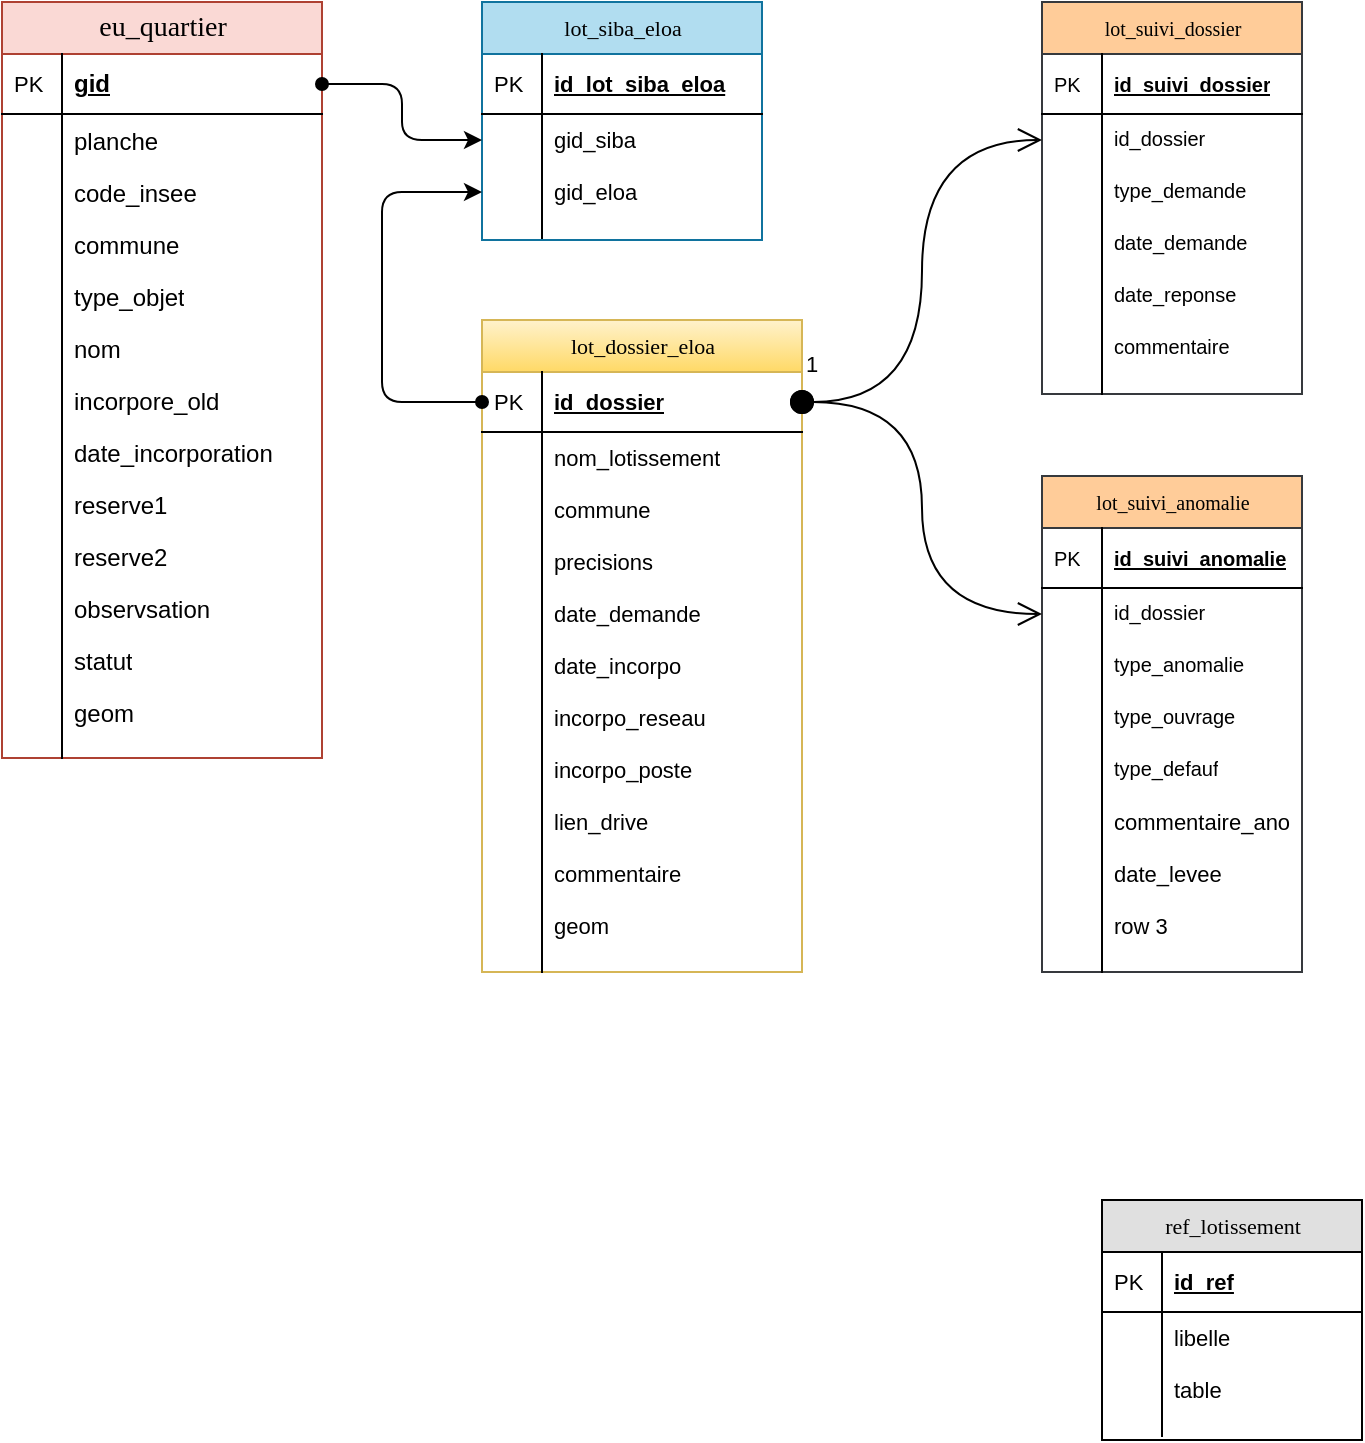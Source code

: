 <mxfile version="21.2.7" type="github">
  <diagram name="Page-1" id="td3aLECgbXljrm29gg1P">
    <mxGraphModel dx="1509" dy="804" grid="1" gridSize="10" guides="1" tooltips="1" connect="1" arrows="1" fold="1" page="1" pageScale="1" pageWidth="827" pageHeight="1169" math="0" shadow="0">
      <root>
        <mxCell id="0" />
        <mxCell id="1" parent="0" />
        <mxCell id="Lg_2VnEJvZDRzH9SZ8TW-8" value="lot_siba_eloa" style="swimlane;html=1;fontStyle=0;childLayout=stackLayout;horizontal=1;startSize=26;fillColor=#b1ddf0;horizontalStack=0;resizeParent=1;resizeLast=0;collapsible=1;marginBottom=0;swimlaneFillColor=#ffffff;align=center;rounded=0;shadow=0;comic=0;labelBackgroundColor=none;strokeWidth=1;fontFamily=Verdana;fontSize=11;swimlaneLine=1;strokeColor=#10739e;" parent="1" vertex="1">
          <mxGeometry x="280" y="41" width="140" height="119" as="geometry" />
        </mxCell>
        <mxCell id="Lg_2VnEJvZDRzH9SZ8TW-9" value="id_lot_siba_eloa" style="shape=partialRectangle;top=0;left=0;right=0;bottom=1;html=1;align=left;verticalAlign=middle;fillColor=none;spacingLeft=34;spacingRight=4;whiteSpace=wrap;overflow=hidden;rotatable=0;points=[[0,0.5],[1,0.5]];portConstraint=eastwest;dropTarget=0;fontStyle=5;fontSize=11;" parent="Lg_2VnEJvZDRzH9SZ8TW-8" vertex="1">
          <mxGeometry y="26" width="140" height="30" as="geometry" />
        </mxCell>
        <mxCell id="Lg_2VnEJvZDRzH9SZ8TW-10" value="PK" style="shape=partialRectangle;top=0;left=0;bottom=0;html=1;fillColor=none;align=left;verticalAlign=middle;spacingLeft=4;spacingRight=4;whiteSpace=wrap;overflow=hidden;rotatable=0;points=[];portConstraint=eastwest;part=1;fontSize=11;" parent="Lg_2VnEJvZDRzH9SZ8TW-9" vertex="1" connectable="0">
          <mxGeometry width="30" height="30" as="geometry" />
        </mxCell>
        <mxCell id="Lg_2VnEJvZDRzH9SZ8TW-11" value="gid_siba" style="shape=partialRectangle;top=0;left=0;right=0;bottom=0;html=1;align=left;verticalAlign=top;fillColor=none;spacingLeft=34;spacingRight=4;whiteSpace=wrap;overflow=hidden;rotatable=0;points=[[0,0.5],[1,0.5]];portConstraint=eastwest;dropTarget=0;fontSize=11;" parent="Lg_2VnEJvZDRzH9SZ8TW-8" vertex="1">
          <mxGeometry y="56" width="140" height="26" as="geometry" />
        </mxCell>
        <mxCell id="Lg_2VnEJvZDRzH9SZ8TW-12" value="" style="shape=partialRectangle;top=0;left=0;bottom=0;html=1;fillColor=none;align=left;verticalAlign=top;spacingLeft=4;spacingRight=4;whiteSpace=wrap;overflow=hidden;rotatable=0;points=[];portConstraint=eastwest;part=1;fontSize=11;" parent="Lg_2VnEJvZDRzH9SZ8TW-11" vertex="1" connectable="0">
          <mxGeometry width="30" height="26" as="geometry" />
        </mxCell>
        <mxCell id="Lg_2VnEJvZDRzH9SZ8TW-13" value="gid_eloa" style="shape=partialRectangle;top=0;left=0;right=0;bottom=0;html=1;align=left;verticalAlign=top;fillColor=none;spacingLeft=34;spacingRight=4;whiteSpace=wrap;overflow=hidden;rotatable=0;points=[[0,0.5],[1,0.5]];portConstraint=eastwest;dropTarget=0;fontSize=11;" parent="Lg_2VnEJvZDRzH9SZ8TW-8" vertex="1">
          <mxGeometry y="82" width="140" height="26" as="geometry" />
        </mxCell>
        <mxCell id="Lg_2VnEJvZDRzH9SZ8TW-14" value="" style="shape=partialRectangle;top=0;left=0;bottom=0;html=1;fillColor=none;align=left;verticalAlign=top;spacingLeft=4;spacingRight=4;whiteSpace=wrap;overflow=hidden;rotatable=0;points=[];portConstraint=eastwest;part=1;fontSize=11;" parent="Lg_2VnEJvZDRzH9SZ8TW-13" vertex="1" connectable="0">
          <mxGeometry width="30" height="26" as="geometry" />
        </mxCell>
        <mxCell id="Lg_2VnEJvZDRzH9SZ8TW-17" value="" style="shape=partialRectangle;top=0;left=0;right=0;bottom=0;html=1;align=left;verticalAlign=top;fillColor=none;spacingLeft=34;spacingRight=4;whiteSpace=wrap;overflow=hidden;rotatable=0;points=[[0,0.5],[1,0.5]];portConstraint=eastwest;dropTarget=0;fontSize=11;" parent="Lg_2VnEJvZDRzH9SZ8TW-8" vertex="1">
          <mxGeometry y="108" width="140" height="10" as="geometry" />
        </mxCell>
        <mxCell id="Lg_2VnEJvZDRzH9SZ8TW-18" value="" style="shape=partialRectangle;top=0;left=0;bottom=0;html=1;fillColor=none;align=left;verticalAlign=top;spacingLeft=4;spacingRight=4;whiteSpace=wrap;overflow=hidden;rotatable=0;points=[];portConstraint=eastwest;part=1;fontSize=11;" parent="Lg_2VnEJvZDRzH9SZ8TW-17" vertex="1" connectable="0">
          <mxGeometry width="30" height="10" as="geometry" />
        </mxCell>
        <mxCell id="Lg_2VnEJvZDRzH9SZ8TW-19" value="lot_dossier_eloa" style="swimlane;html=1;fontStyle=0;childLayout=stackLayout;horizontal=1;startSize=26;fillColor=#fff2cc;horizontalStack=0;resizeParent=1;resizeLast=0;collapsible=1;marginBottom=0;swimlaneFillColor=#ffffff;align=center;rounded=0;shadow=0;comic=0;labelBackgroundColor=none;strokeWidth=1;fontFamily=Verdana;fontSize=11;strokeColor=#d6b656;gradientColor=#ffd966;" parent="1" vertex="1">
          <mxGeometry x="280" y="200" width="160" height="326" as="geometry" />
        </mxCell>
        <mxCell id="Lg_2VnEJvZDRzH9SZ8TW-20" value="id_dossier" style="shape=partialRectangle;top=0;left=0;right=0;bottom=1;html=1;align=left;verticalAlign=middle;fillColor=none;spacingLeft=34;spacingRight=4;whiteSpace=wrap;overflow=hidden;rotatable=0;points=[[0,0.5],[1,0.5]];portConstraint=eastwest;dropTarget=0;fontStyle=5;fontSize=11;" parent="Lg_2VnEJvZDRzH9SZ8TW-19" vertex="1">
          <mxGeometry y="26" width="160" height="30" as="geometry" />
        </mxCell>
        <mxCell id="Lg_2VnEJvZDRzH9SZ8TW-21" value="PK" style="shape=partialRectangle;top=0;left=0;bottom=0;html=1;fillColor=none;align=left;verticalAlign=middle;spacingLeft=4;spacingRight=4;whiteSpace=wrap;overflow=hidden;rotatable=0;points=[];portConstraint=eastwest;part=1;fontSize=11;" parent="Lg_2VnEJvZDRzH9SZ8TW-20" vertex="1" connectable="0">
          <mxGeometry width="30" height="30" as="geometry" />
        </mxCell>
        <mxCell id="Lg_2VnEJvZDRzH9SZ8TW-22" value="nom_lotissement" style="shape=partialRectangle;top=0;left=0;right=0;bottom=0;html=1;align=left;verticalAlign=top;fillColor=none;spacingLeft=34;spacingRight=4;whiteSpace=wrap;overflow=hidden;rotatable=0;points=[[0,0.5],[1,0.5]];portConstraint=eastwest;dropTarget=0;fontSize=11;" parent="Lg_2VnEJvZDRzH9SZ8TW-19" vertex="1">
          <mxGeometry y="56" width="160" height="26" as="geometry" />
        </mxCell>
        <mxCell id="Lg_2VnEJvZDRzH9SZ8TW-23" value="" style="shape=partialRectangle;top=0;left=0;bottom=0;html=1;fillColor=none;align=left;verticalAlign=top;spacingLeft=4;spacingRight=4;whiteSpace=wrap;overflow=hidden;rotatable=0;points=[];portConstraint=eastwest;part=1;fontSize=11;" parent="Lg_2VnEJvZDRzH9SZ8TW-22" vertex="1" connectable="0">
          <mxGeometry width="30" height="26" as="geometry" />
        </mxCell>
        <mxCell id="Lg_2VnEJvZDRzH9SZ8TW-24" value="commune" style="shape=partialRectangle;top=0;left=0;right=0;bottom=0;html=1;align=left;verticalAlign=top;fillColor=none;spacingLeft=34;spacingRight=4;whiteSpace=wrap;overflow=hidden;rotatable=0;points=[[0,0.5],[1,0.5]];portConstraint=eastwest;dropTarget=0;fontSize=11;" parent="Lg_2VnEJvZDRzH9SZ8TW-19" vertex="1">
          <mxGeometry y="82" width="160" height="26" as="geometry" />
        </mxCell>
        <mxCell id="Lg_2VnEJvZDRzH9SZ8TW-25" value="" style="shape=partialRectangle;top=0;left=0;bottom=0;html=1;fillColor=none;align=left;verticalAlign=top;spacingLeft=4;spacingRight=4;whiteSpace=wrap;overflow=hidden;rotatable=0;points=[];portConstraint=eastwest;part=1;fontSize=11;" parent="Lg_2VnEJvZDRzH9SZ8TW-24" vertex="1" connectable="0">
          <mxGeometry width="30" height="26" as="geometry" />
        </mxCell>
        <mxCell id="Lg_2VnEJvZDRzH9SZ8TW-26" value="precisions" style="shape=partialRectangle;top=0;left=0;right=0;bottom=0;html=1;align=left;verticalAlign=top;fillColor=none;spacingLeft=34;spacingRight=4;whiteSpace=wrap;overflow=hidden;rotatable=0;points=[[0,0.5],[1,0.5]];portConstraint=eastwest;dropTarget=0;fontSize=11;" parent="Lg_2VnEJvZDRzH9SZ8TW-19" vertex="1">
          <mxGeometry y="108" width="160" height="26" as="geometry" />
        </mxCell>
        <mxCell id="Lg_2VnEJvZDRzH9SZ8TW-27" value="" style="shape=partialRectangle;top=0;left=0;bottom=0;html=1;fillColor=none;align=left;verticalAlign=top;spacingLeft=4;spacingRight=4;whiteSpace=wrap;overflow=hidden;rotatable=0;points=[];portConstraint=eastwest;part=1;fontSize=11;" parent="Lg_2VnEJvZDRzH9SZ8TW-26" vertex="1" connectable="0">
          <mxGeometry width="30" height="26" as="geometry" />
        </mxCell>
        <mxCell id="Lg_2VnEJvZDRzH9SZ8TW-115" value="date_demande" style="shape=partialRectangle;top=0;left=0;right=0;bottom=0;html=1;align=left;verticalAlign=top;fillColor=none;spacingLeft=34;spacingRight=4;whiteSpace=wrap;overflow=hidden;rotatable=0;points=[[0,0.5],[1,0.5]];portConstraint=eastwest;dropTarget=0;fontSize=11;" parent="Lg_2VnEJvZDRzH9SZ8TW-19" vertex="1">
          <mxGeometry y="134" width="160" height="26" as="geometry" />
        </mxCell>
        <mxCell id="Lg_2VnEJvZDRzH9SZ8TW-116" value="" style="shape=partialRectangle;top=0;left=0;bottom=0;html=1;fillColor=none;align=left;verticalAlign=top;spacingLeft=4;spacingRight=4;whiteSpace=wrap;overflow=hidden;rotatable=0;points=[];portConstraint=eastwest;part=1;fontSize=11;" parent="Lg_2VnEJvZDRzH9SZ8TW-115" vertex="1" connectable="0">
          <mxGeometry width="30" height="26" as="geometry" />
        </mxCell>
        <mxCell id="Lg_2VnEJvZDRzH9SZ8TW-119" value="date_incorpo" style="shape=partialRectangle;top=0;left=0;right=0;bottom=0;html=1;align=left;verticalAlign=top;fillColor=none;spacingLeft=34;spacingRight=4;whiteSpace=wrap;overflow=hidden;rotatable=0;points=[[0,0.5],[1,0.5]];portConstraint=eastwest;dropTarget=0;fontSize=11;" parent="Lg_2VnEJvZDRzH9SZ8TW-19" vertex="1">
          <mxGeometry y="160" width="160" height="26" as="geometry" />
        </mxCell>
        <mxCell id="Lg_2VnEJvZDRzH9SZ8TW-120" value="" style="shape=partialRectangle;top=0;left=0;bottom=0;html=1;fillColor=none;align=left;verticalAlign=top;spacingLeft=4;spacingRight=4;whiteSpace=wrap;overflow=hidden;rotatable=0;points=[];portConstraint=eastwest;part=1;fontSize=11;" parent="Lg_2VnEJvZDRzH9SZ8TW-119" vertex="1" connectable="0">
          <mxGeometry width="30" height="26" as="geometry" />
        </mxCell>
        <mxCell id="Lg_2VnEJvZDRzH9SZ8TW-117" value="incorpo_reseau" style="shape=partialRectangle;top=0;left=0;right=0;bottom=0;html=1;align=left;verticalAlign=top;fillColor=none;spacingLeft=34;spacingRight=4;whiteSpace=wrap;overflow=hidden;rotatable=0;points=[[0,0.5],[1,0.5]];portConstraint=eastwest;dropTarget=0;fontSize=11;" parent="Lg_2VnEJvZDRzH9SZ8TW-19" vertex="1">
          <mxGeometry y="186" width="160" height="26" as="geometry" />
        </mxCell>
        <mxCell id="Lg_2VnEJvZDRzH9SZ8TW-118" value="" style="shape=partialRectangle;top=0;left=0;bottom=0;html=1;fillColor=none;align=left;verticalAlign=top;spacingLeft=4;spacingRight=4;whiteSpace=wrap;overflow=hidden;rotatable=0;points=[];portConstraint=eastwest;part=1;fontSize=11;" parent="Lg_2VnEJvZDRzH9SZ8TW-117" vertex="1" connectable="0">
          <mxGeometry width="30" height="26" as="geometry" />
        </mxCell>
        <mxCell id="Lg_2VnEJvZDRzH9SZ8TW-113" value="incorpo_poste" style="shape=partialRectangle;top=0;left=0;right=0;bottom=0;html=1;align=left;verticalAlign=top;fillColor=none;spacingLeft=34;spacingRight=4;whiteSpace=wrap;overflow=hidden;rotatable=0;points=[[0,0.5],[1,0.5]];portConstraint=eastwest;dropTarget=0;fontSize=11;" parent="Lg_2VnEJvZDRzH9SZ8TW-19" vertex="1">
          <mxGeometry y="212" width="160" height="26" as="geometry" />
        </mxCell>
        <mxCell id="Lg_2VnEJvZDRzH9SZ8TW-114" value="" style="shape=partialRectangle;top=0;left=0;bottom=0;html=1;fillColor=none;align=left;verticalAlign=top;spacingLeft=4;spacingRight=4;whiteSpace=wrap;overflow=hidden;rotatable=0;points=[];portConstraint=eastwest;part=1;fontSize=11;" parent="Lg_2VnEJvZDRzH9SZ8TW-113" vertex="1" connectable="0">
          <mxGeometry width="30" height="26" as="geometry" />
        </mxCell>
        <mxCell id="Lg_2VnEJvZDRzH9SZ8TW-133" value="lien_drive" style="shape=partialRectangle;top=0;left=0;right=0;bottom=0;html=1;align=left;verticalAlign=top;fillColor=none;spacingLeft=34;spacingRight=4;whiteSpace=wrap;overflow=hidden;rotatable=0;points=[[0,0.5],[1,0.5]];portConstraint=eastwest;dropTarget=0;fontSize=11;" parent="Lg_2VnEJvZDRzH9SZ8TW-19" vertex="1">
          <mxGeometry y="238" width="160" height="26" as="geometry" />
        </mxCell>
        <mxCell id="Lg_2VnEJvZDRzH9SZ8TW-134" value="" style="shape=partialRectangle;top=0;left=0;bottom=0;html=1;fillColor=none;align=left;verticalAlign=top;spacingLeft=4;spacingRight=4;whiteSpace=wrap;overflow=hidden;rotatable=0;points=[];portConstraint=eastwest;part=1;fontSize=11;" parent="Lg_2VnEJvZDRzH9SZ8TW-133" vertex="1" connectable="0">
          <mxGeometry width="30" height="26" as="geometry" />
        </mxCell>
        <mxCell id="Lg_2VnEJvZDRzH9SZ8TW-131" value="commentaire" style="shape=partialRectangle;top=0;left=0;right=0;bottom=0;html=1;align=left;verticalAlign=top;fillColor=none;spacingLeft=34;spacingRight=4;whiteSpace=wrap;overflow=hidden;rotatable=0;points=[[0,0.5],[1,0.5]];portConstraint=eastwest;dropTarget=0;fontSize=11;" parent="Lg_2VnEJvZDRzH9SZ8TW-19" vertex="1">
          <mxGeometry y="264" width="160" height="26" as="geometry" />
        </mxCell>
        <mxCell id="Lg_2VnEJvZDRzH9SZ8TW-132" value="" style="shape=partialRectangle;top=0;left=0;bottom=0;html=1;fillColor=none;align=left;verticalAlign=top;spacingLeft=4;spacingRight=4;whiteSpace=wrap;overflow=hidden;rotatable=0;points=[];portConstraint=eastwest;part=1;fontSize=11;" parent="Lg_2VnEJvZDRzH9SZ8TW-131" vertex="1" connectable="0">
          <mxGeometry width="30" height="26" as="geometry" />
        </mxCell>
        <mxCell id="Lg_2VnEJvZDRzH9SZ8TW-125" value="geom" style="shape=partialRectangle;top=0;left=0;right=0;bottom=0;html=1;align=left;verticalAlign=top;fillColor=none;spacingLeft=34;spacingRight=4;whiteSpace=wrap;overflow=hidden;rotatable=0;points=[[0,0.5],[1,0.5]];portConstraint=eastwest;dropTarget=0;fontSize=11;" parent="Lg_2VnEJvZDRzH9SZ8TW-19" vertex="1">
          <mxGeometry y="290" width="160" height="26" as="geometry" />
        </mxCell>
        <mxCell id="Lg_2VnEJvZDRzH9SZ8TW-126" value="" style="shape=partialRectangle;top=0;left=0;bottom=0;html=1;fillColor=none;align=left;verticalAlign=top;spacingLeft=4;spacingRight=4;whiteSpace=wrap;overflow=hidden;rotatable=0;points=[];portConstraint=eastwest;part=1;fontSize=11;" parent="Lg_2VnEJvZDRzH9SZ8TW-125" vertex="1" connectable="0">
          <mxGeometry width="30" height="26" as="geometry" />
        </mxCell>
        <mxCell id="Lg_2VnEJvZDRzH9SZ8TW-28" value="" style="shape=partialRectangle;top=0;left=0;right=0;bottom=0;html=1;align=left;verticalAlign=top;fillColor=none;spacingLeft=34;spacingRight=4;whiteSpace=wrap;overflow=hidden;rotatable=0;points=[[0,0.5],[1,0.5]];portConstraint=eastwest;dropTarget=0;fontSize=11;shadow=0;" parent="Lg_2VnEJvZDRzH9SZ8TW-19" vertex="1">
          <mxGeometry y="316" width="160" height="10" as="geometry" />
        </mxCell>
        <mxCell id="Lg_2VnEJvZDRzH9SZ8TW-29" value="" style="shape=partialRectangle;top=0;left=0;bottom=0;html=1;fillColor=none;align=left;verticalAlign=top;spacingLeft=4;spacingRight=4;whiteSpace=wrap;overflow=hidden;rotatable=0;points=[];portConstraint=eastwest;part=1;fontSize=11;" parent="Lg_2VnEJvZDRzH9SZ8TW-28" vertex="1" connectable="0">
          <mxGeometry width="30" height="10" as="geometry" />
        </mxCell>
        <mxCell id="Lg_2VnEJvZDRzH9SZ8TW-30" value="ref_lotissement" style="swimlane;html=1;fontStyle=0;childLayout=stackLayout;horizontal=1;startSize=26;fillColor=#e0e0e0;horizontalStack=0;resizeParent=1;resizeLast=0;collapsible=1;marginBottom=0;swimlaneFillColor=#ffffff;align=center;rounded=0;shadow=0;comic=0;labelBackgroundColor=none;strokeWidth=1;fontFamily=Verdana;fontSize=11;" parent="1" vertex="1">
          <mxGeometry x="590" y="640" width="130" height="120" as="geometry" />
        </mxCell>
        <mxCell id="Lg_2VnEJvZDRzH9SZ8TW-31" value="id_ref" style="shape=partialRectangle;top=0;left=0;right=0;bottom=1;html=1;align=left;verticalAlign=middle;fillColor=none;spacingLeft=34;spacingRight=4;whiteSpace=wrap;overflow=hidden;rotatable=0;points=[[0,0.5],[1,0.5]];portConstraint=eastwest;dropTarget=0;fontStyle=5;fontSize=11;" parent="Lg_2VnEJvZDRzH9SZ8TW-30" vertex="1">
          <mxGeometry y="26" width="130" height="30" as="geometry" />
        </mxCell>
        <mxCell id="Lg_2VnEJvZDRzH9SZ8TW-32" value="PK" style="shape=partialRectangle;top=0;left=0;bottom=0;html=1;fillColor=none;align=left;verticalAlign=middle;spacingLeft=4;spacingRight=4;whiteSpace=wrap;overflow=hidden;rotatable=0;points=[];portConstraint=eastwest;part=1;fontSize=11;" parent="Lg_2VnEJvZDRzH9SZ8TW-31" vertex="1" connectable="0">
          <mxGeometry width="30" height="30" as="geometry" />
        </mxCell>
        <mxCell id="Lg_2VnEJvZDRzH9SZ8TW-33" value="libelle" style="shape=partialRectangle;top=0;left=0;right=0;bottom=0;html=1;align=left;verticalAlign=top;fillColor=none;spacingLeft=34;spacingRight=4;whiteSpace=wrap;overflow=hidden;rotatable=0;points=[[0,0.5],[1,0.5]];portConstraint=eastwest;dropTarget=0;fontSize=11;" parent="Lg_2VnEJvZDRzH9SZ8TW-30" vertex="1">
          <mxGeometry y="56" width="130" height="26" as="geometry" />
        </mxCell>
        <mxCell id="Lg_2VnEJvZDRzH9SZ8TW-34" value="" style="shape=partialRectangle;top=0;left=0;bottom=0;html=1;fillColor=none;align=left;verticalAlign=top;spacingLeft=4;spacingRight=4;whiteSpace=wrap;overflow=hidden;rotatable=0;points=[];portConstraint=eastwest;part=1;fontSize=11;" parent="Lg_2VnEJvZDRzH9SZ8TW-33" vertex="1" connectable="0">
          <mxGeometry width="30" height="26" as="geometry" />
        </mxCell>
        <mxCell id="Lg_2VnEJvZDRzH9SZ8TW-35" value="table" style="shape=partialRectangle;top=0;left=0;right=0;bottom=0;html=1;align=left;verticalAlign=top;fillColor=none;spacingLeft=34;spacingRight=4;whiteSpace=wrap;overflow=hidden;rotatable=0;points=[[0,0.5],[1,0.5]];portConstraint=eastwest;dropTarget=0;fontSize=11;" parent="Lg_2VnEJvZDRzH9SZ8TW-30" vertex="1">
          <mxGeometry y="82" width="130" height="26" as="geometry" />
        </mxCell>
        <mxCell id="Lg_2VnEJvZDRzH9SZ8TW-36" value="" style="shape=partialRectangle;top=0;left=0;bottom=0;html=1;fillColor=none;align=left;verticalAlign=top;spacingLeft=4;spacingRight=4;whiteSpace=wrap;overflow=hidden;rotatable=0;points=[];portConstraint=eastwest;part=1;fontSize=11;" parent="Lg_2VnEJvZDRzH9SZ8TW-35" vertex="1" connectable="0">
          <mxGeometry width="30" height="26" as="geometry" />
        </mxCell>
        <mxCell id="Lg_2VnEJvZDRzH9SZ8TW-39" value="" style="shape=partialRectangle;top=0;left=0;right=0;bottom=0;html=1;align=left;verticalAlign=top;fillColor=none;spacingLeft=34;spacingRight=4;whiteSpace=wrap;overflow=hidden;rotatable=0;points=[[0,0.5],[1,0.5]];portConstraint=eastwest;dropTarget=0;fontSize=11;" parent="Lg_2VnEJvZDRzH9SZ8TW-30" vertex="1">
          <mxGeometry y="108" width="130" height="10" as="geometry" />
        </mxCell>
        <mxCell id="Lg_2VnEJvZDRzH9SZ8TW-40" value="" style="shape=partialRectangle;top=0;left=0;bottom=0;html=1;fillColor=none;align=left;verticalAlign=top;spacingLeft=4;spacingRight=4;whiteSpace=wrap;overflow=hidden;rotatable=0;points=[];portConstraint=eastwest;part=1;fontSize=11;" parent="Lg_2VnEJvZDRzH9SZ8TW-39" vertex="1" connectable="0">
          <mxGeometry width="30" height="10" as="geometry" />
        </mxCell>
        <mxCell id="Lg_2VnEJvZDRzH9SZ8TW-77" value="eu_quartier" style="swimlane;html=1;fontStyle=0;childLayout=stackLayout;horizontal=1;startSize=26;horizontalStack=0;resizeParent=1;resizeLast=0;collapsible=1;marginBottom=0;swimlaneFillColor=#ffffff;align=center;rounded=0;shadow=0;comic=0;labelBackgroundColor=none;strokeWidth=1;fontFamily=Verdana;fontSize=14;fillColor=#fad9d5;strokeColor=#ae4132;" parent="1" vertex="1">
          <mxGeometry x="40" y="41" width="160" height="378" as="geometry" />
        </mxCell>
        <mxCell id="Lg_2VnEJvZDRzH9SZ8TW-78" value="gid" style="shape=partialRectangle;top=0;left=0;right=0;bottom=1;html=1;align=left;verticalAlign=middle;fillColor=none;spacingLeft=34;spacingRight=4;whiteSpace=wrap;overflow=hidden;rotatable=0;points=[[0,0.5],[1,0.5]];portConstraint=eastwest;dropTarget=0;fontStyle=5;" parent="Lg_2VnEJvZDRzH9SZ8TW-77" vertex="1">
          <mxGeometry y="26" width="160" height="30" as="geometry" />
        </mxCell>
        <mxCell id="Lg_2VnEJvZDRzH9SZ8TW-79" value="PK" style="shape=partialRectangle;top=0;left=0;bottom=0;html=1;fillColor=none;align=left;verticalAlign=middle;spacingLeft=4;spacingRight=4;whiteSpace=wrap;overflow=hidden;rotatable=0;points=[];portConstraint=eastwest;part=1;fontSize=11;" parent="Lg_2VnEJvZDRzH9SZ8TW-78" vertex="1" connectable="0">
          <mxGeometry width="30" height="30" as="geometry" />
        </mxCell>
        <mxCell id="Lg_2VnEJvZDRzH9SZ8TW-80" value="planche" style="shape=partialRectangle;top=0;left=0;right=0;bottom=0;html=1;align=left;verticalAlign=top;fillColor=none;spacingLeft=34;spacingRight=4;whiteSpace=wrap;overflow=hidden;rotatable=0;points=[[0,0.5],[1,0.5]];portConstraint=eastwest;dropTarget=0;" parent="Lg_2VnEJvZDRzH9SZ8TW-77" vertex="1">
          <mxGeometry y="56" width="160" height="26" as="geometry" />
        </mxCell>
        <mxCell id="Lg_2VnEJvZDRzH9SZ8TW-81" value="" style="shape=partialRectangle;top=0;left=0;bottom=0;html=1;fillColor=none;align=left;verticalAlign=top;spacingLeft=4;spacingRight=4;whiteSpace=wrap;overflow=hidden;rotatable=0;points=[];portConstraint=eastwest;part=1;fontSize=11;" parent="Lg_2VnEJvZDRzH9SZ8TW-80" vertex="1" connectable="0">
          <mxGeometry width="30" height="26" as="geometry" />
        </mxCell>
        <mxCell id="Lg_2VnEJvZDRzH9SZ8TW-82" value="code_insee" style="shape=partialRectangle;top=0;left=0;right=0;bottom=0;html=1;align=left;verticalAlign=top;fillColor=none;spacingLeft=34;spacingRight=4;whiteSpace=wrap;overflow=hidden;rotatable=0;points=[[0,0.5],[1,0.5]];portConstraint=eastwest;dropTarget=0;" parent="Lg_2VnEJvZDRzH9SZ8TW-77" vertex="1">
          <mxGeometry y="82" width="160" height="26" as="geometry" />
        </mxCell>
        <mxCell id="Lg_2VnEJvZDRzH9SZ8TW-83" value="" style="shape=partialRectangle;top=0;left=0;bottom=0;html=1;fillColor=none;align=left;verticalAlign=top;spacingLeft=4;spacingRight=4;whiteSpace=wrap;overflow=hidden;rotatable=0;points=[];portConstraint=eastwest;part=1;fontSize=11;" parent="Lg_2VnEJvZDRzH9SZ8TW-82" vertex="1" connectable="0">
          <mxGeometry width="30" height="26" as="geometry" />
        </mxCell>
        <mxCell id="Lg_2VnEJvZDRzH9SZ8TW-92" value="commune" style="shape=partialRectangle;top=0;left=0;right=0;bottom=0;html=1;align=left;verticalAlign=top;fillColor=none;spacingLeft=34;spacingRight=4;whiteSpace=wrap;overflow=hidden;rotatable=0;points=[[0,0.5],[1,0.5]];portConstraint=eastwest;dropTarget=0;" parent="Lg_2VnEJvZDRzH9SZ8TW-77" vertex="1">
          <mxGeometry y="108" width="160" height="26" as="geometry" />
        </mxCell>
        <mxCell id="Lg_2VnEJvZDRzH9SZ8TW-93" value="" style="shape=partialRectangle;top=0;left=0;bottom=0;html=1;fillColor=none;align=left;verticalAlign=top;spacingLeft=4;spacingRight=4;whiteSpace=wrap;overflow=hidden;rotatable=0;points=[];portConstraint=eastwest;part=1;fontSize=11;" parent="Lg_2VnEJvZDRzH9SZ8TW-92" vertex="1" connectable="0">
          <mxGeometry width="30" height="26" as="geometry" />
        </mxCell>
        <mxCell id="Lg_2VnEJvZDRzH9SZ8TW-94" value="type_objet" style="shape=partialRectangle;top=0;left=0;right=0;bottom=0;html=1;align=left;verticalAlign=top;fillColor=none;spacingLeft=34;spacingRight=4;whiteSpace=wrap;overflow=hidden;rotatable=0;points=[[0,0.5],[1,0.5]];portConstraint=eastwest;dropTarget=0;" parent="Lg_2VnEJvZDRzH9SZ8TW-77" vertex="1">
          <mxGeometry y="134" width="160" height="26" as="geometry" />
        </mxCell>
        <mxCell id="Lg_2VnEJvZDRzH9SZ8TW-95" value="" style="shape=partialRectangle;top=0;left=0;bottom=0;html=1;fillColor=none;align=left;verticalAlign=top;spacingLeft=4;spacingRight=4;whiteSpace=wrap;overflow=hidden;rotatable=0;points=[];portConstraint=eastwest;part=1;fontSize=11;" parent="Lg_2VnEJvZDRzH9SZ8TW-94" vertex="1" connectable="0">
          <mxGeometry width="30" height="26" as="geometry" />
        </mxCell>
        <mxCell id="Lg_2VnEJvZDRzH9SZ8TW-96" value="nom" style="shape=partialRectangle;top=0;left=0;right=0;bottom=0;html=1;align=left;verticalAlign=top;fillColor=none;spacingLeft=34;spacingRight=4;whiteSpace=wrap;overflow=hidden;rotatable=0;points=[[0,0.5],[1,0.5]];portConstraint=eastwest;dropTarget=0;" parent="Lg_2VnEJvZDRzH9SZ8TW-77" vertex="1">
          <mxGeometry y="160" width="160" height="26" as="geometry" />
        </mxCell>
        <mxCell id="Lg_2VnEJvZDRzH9SZ8TW-97" value="" style="shape=partialRectangle;top=0;left=0;bottom=0;html=1;fillColor=none;align=left;verticalAlign=top;spacingLeft=4;spacingRight=4;whiteSpace=wrap;overflow=hidden;rotatable=0;points=[];portConstraint=eastwest;part=1;fontSize=11;" parent="Lg_2VnEJvZDRzH9SZ8TW-96" vertex="1" connectable="0">
          <mxGeometry width="30" height="26" as="geometry" />
        </mxCell>
        <mxCell id="Lg_2VnEJvZDRzH9SZ8TW-100" value="incorpore_old" style="shape=partialRectangle;top=0;left=0;right=0;bottom=0;html=1;align=left;verticalAlign=top;fillColor=none;spacingLeft=34;spacingRight=4;whiteSpace=wrap;overflow=hidden;rotatable=0;points=[[0,0.5],[1,0.5]];portConstraint=eastwest;dropTarget=0;" parent="Lg_2VnEJvZDRzH9SZ8TW-77" vertex="1">
          <mxGeometry y="186" width="160" height="26" as="geometry" />
        </mxCell>
        <mxCell id="Lg_2VnEJvZDRzH9SZ8TW-101" value="" style="shape=partialRectangle;top=0;left=0;bottom=0;html=1;fillColor=none;align=left;verticalAlign=top;spacingLeft=4;spacingRight=4;whiteSpace=wrap;overflow=hidden;rotatable=0;points=[];portConstraint=eastwest;part=1;fontSize=11;" parent="Lg_2VnEJvZDRzH9SZ8TW-100" vertex="1" connectable="0">
          <mxGeometry width="30" height="26" as="geometry" />
        </mxCell>
        <mxCell id="Lg_2VnEJvZDRzH9SZ8TW-90" value="date_incorporation" style="shape=partialRectangle;top=0;left=0;right=0;bottom=0;html=1;align=left;verticalAlign=top;fillColor=none;spacingLeft=34;spacingRight=4;whiteSpace=wrap;overflow=hidden;rotatable=0;points=[[0,0.5],[1,0.5]];portConstraint=eastwest;dropTarget=0;" parent="Lg_2VnEJvZDRzH9SZ8TW-77" vertex="1">
          <mxGeometry y="212" width="160" height="26" as="geometry" />
        </mxCell>
        <mxCell id="Lg_2VnEJvZDRzH9SZ8TW-91" value="" style="shape=partialRectangle;top=0;left=0;bottom=0;html=1;fillColor=none;align=left;verticalAlign=top;spacingLeft=4;spacingRight=4;whiteSpace=wrap;overflow=hidden;rotatable=0;points=[];portConstraint=eastwest;part=1;fontSize=11;" parent="Lg_2VnEJvZDRzH9SZ8TW-90" vertex="1" connectable="0">
          <mxGeometry width="30" height="26" as="geometry" />
        </mxCell>
        <mxCell id="Lg_2VnEJvZDRzH9SZ8TW-102" value="reserve1" style="shape=partialRectangle;top=0;left=0;right=0;bottom=0;html=1;align=left;verticalAlign=top;fillColor=none;spacingLeft=34;spacingRight=4;whiteSpace=wrap;overflow=hidden;rotatable=0;points=[[0,0.5],[1,0.5]];portConstraint=eastwest;dropTarget=0;" parent="Lg_2VnEJvZDRzH9SZ8TW-77" vertex="1">
          <mxGeometry y="238" width="160" height="26" as="geometry" />
        </mxCell>
        <mxCell id="Lg_2VnEJvZDRzH9SZ8TW-103" value="" style="shape=partialRectangle;top=0;left=0;bottom=0;html=1;fillColor=none;align=left;verticalAlign=top;spacingLeft=4;spacingRight=4;whiteSpace=wrap;overflow=hidden;rotatable=0;points=[];portConstraint=eastwest;part=1;fontSize=11;" parent="Lg_2VnEJvZDRzH9SZ8TW-102" vertex="1" connectable="0">
          <mxGeometry width="30" height="26" as="geometry" />
        </mxCell>
        <mxCell id="Lg_2VnEJvZDRzH9SZ8TW-98" value="reserve2" style="shape=partialRectangle;top=0;left=0;right=0;bottom=0;html=1;align=left;verticalAlign=top;fillColor=none;spacingLeft=34;spacingRight=4;whiteSpace=wrap;overflow=hidden;rotatable=0;points=[[0,0.5],[1,0.5]];portConstraint=eastwest;dropTarget=0;" parent="Lg_2VnEJvZDRzH9SZ8TW-77" vertex="1">
          <mxGeometry y="264" width="160" height="26" as="geometry" />
        </mxCell>
        <mxCell id="Lg_2VnEJvZDRzH9SZ8TW-99" value="" style="shape=partialRectangle;top=0;left=0;bottom=0;html=1;fillColor=none;align=left;verticalAlign=top;spacingLeft=4;spacingRight=4;whiteSpace=wrap;overflow=hidden;rotatable=0;points=[];portConstraint=eastwest;part=1;fontSize=11;" parent="Lg_2VnEJvZDRzH9SZ8TW-98" vertex="1" connectable="0">
          <mxGeometry width="30" height="26" as="geometry" />
        </mxCell>
        <mxCell id="Lg_2VnEJvZDRzH9SZ8TW-84" value="observsation" style="shape=partialRectangle;top=0;left=0;right=0;bottom=0;html=1;align=left;verticalAlign=top;fillColor=none;spacingLeft=34;spacingRight=4;whiteSpace=wrap;overflow=hidden;rotatable=0;points=[[0,0.5],[1,0.5]];portConstraint=eastwest;dropTarget=0;" parent="Lg_2VnEJvZDRzH9SZ8TW-77" vertex="1">
          <mxGeometry y="290" width="160" height="26" as="geometry" />
        </mxCell>
        <mxCell id="Lg_2VnEJvZDRzH9SZ8TW-85" value="" style="shape=partialRectangle;top=0;left=0;bottom=0;html=1;fillColor=none;align=left;verticalAlign=top;spacingLeft=4;spacingRight=4;whiteSpace=wrap;overflow=hidden;rotatable=0;points=[];portConstraint=eastwest;part=1;fontSize=11;" parent="Lg_2VnEJvZDRzH9SZ8TW-84" vertex="1" connectable="0">
          <mxGeometry width="30" height="26" as="geometry" />
        </mxCell>
        <mxCell id="Lg_2VnEJvZDRzH9SZ8TW-104" value="statut" style="shape=partialRectangle;top=0;left=0;right=0;bottom=0;html=1;align=left;verticalAlign=top;fillColor=none;spacingLeft=34;spacingRight=4;whiteSpace=wrap;overflow=hidden;rotatable=0;points=[[0,0.5],[1,0.5]];portConstraint=eastwest;dropTarget=0;" parent="Lg_2VnEJvZDRzH9SZ8TW-77" vertex="1">
          <mxGeometry y="316" width="160" height="26" as="geometry" />
        </mxCell>
        <mxCell id="Lg_2VnEJvZDRzH9SZ8TW-105" value="" style="shape=partialRectangle;top=0;left=0;bottom=0;html=1;fillColor=none;align=left;verticalAlign=top;spacingLeft=4;spacingRight=4;whiteSpace=wrap;overflow=hidden;rotatable=0;points=[];portConstraint=eastwest;part=1;fontSize=11;" parent="Lg_2VnEJvZDRzH9SZ8TW-104" vertex="1" connectable="0">
          <mxGeometry width="30" height="26" as="geometry" />
        </mxCell>
        <mxCell id="Lg_2VnEJvZDRzH9SZ8TW-108" value="geom" style="shape=partialRectangle;top=0;left=0;right=0;bottom=0;html=1;align=left;verticalAlign=top;fillColor=none;spacingLeft=34;spacingRight=4;whiteSpace=wrap;overflow=hidden;rotatable=0;points=[[0,0.5],[1,0.5]];portConstraint=eastwest;dropTarget=0;" parent="Lg_2VnEJvZDRzH9SZ8TW-77" vertex="1">
          <mxGeometry y="342" width="160" height="26" as="geometry" />
        </mxCell>
        <mxCell id="Lg_2VnEJvZDRzH9SZ8TW-109" value="" style="shape=partialRectangle;top=0;left=0;bottom=0;html=1;fillColor=none;align=left;verticalAlign=top;spacingLeft=4;spacingRight=4;whiteSpace=wrap;overflow=hidden;rotatable=0;points=[];portConstraint=eastwest;part=1;fontSize=11;" parent="Lg_2VnEJvZDRzH9SZ8TW-108" vertex="1" connectable="0">
          <mxGeometry width="30" height="26" as="geometry" />
        </mxCell>
        <mxCell id="Lg_2VnEJvZDRzH9SZ8TW-86" value="" style="shape=partialRectangle;top=0;left=0;right=0;bottom=0;html=1;align=left;verticalAlign=top;fillColor=none;spacingLeft=34;spacingRight=4;whiteSpace=wrap;overflow=hidden;rotatable=0;points=[[0,0.5],[1,0.5]];portConstraint=eastwest;dropTarget=0;" parent="Lg_2VnEJvZDRzH9SZ8TW-77" vertex="1">
          <mxGeometry y="368" width="160" height="10" as="geometry" />
        </mxCell>
        <mxCell id="Lg_2VnEJvZDRzH9SZ8TW-87" value="" style="shape=partialRectangle;top=0;left=0;bottom=0;html=1;fillColor=none;align=left;verticalAlign=top;spacingLeft=4;spacingRight=4;whiteSpace=wrap;overflow=hidden;rotatable=0;points=[];portConstraint=eastwest;part=1;fontSize=11;" parent="Lg_2VnEJvZDRzH9SZ8TW-86" vertex="1" connectable="0">
          <mxGeometry width="30" height="10" as="geometry" />
        </mxCell>
        <mxCell id="Lg_2VnEJvZDRzH9SZ8TW-112" style="edgeStyle=orthogonalEdgeStyle;orthogonalLoop=1;jettySize=auto;html=1;exitX=0;exitY=0.5;exitDx=0;exitDy=0;entryX=0;entryY=0.5;entryDx=0;entryDy=0;startArrow=oval;startFill=1;rounded=1;" parent="1" source="Lg_2VnEJvZDRzH9SZ8TW-20" target="Lg_2VnEJvZDRzH9SZ8TW-13" edge="1">
          <mxGeometry relative="1" as="geometry">
            <Array as="points">
              <mxPoint x="230" y="136" />
            </Array>
          </mxGeometry>
        </mxCell>
        <mxCell id="40K7PxB5GfQa57xgexUj-1" value="lot_suivi_dossier" style="swimlane;html=1;fontStyle=0;childLayout=stackLayout;horizontal=1;startSize=26;fillColor=#ffcc99;horizontalStack=0;resizeParent=1;resizeLast=0;collapsible=1;marginBottom=0;swimlaneFillColor=#ffffff;align=center;rounded=0;shadow=0;comic=0;labelBackgroundColor=none;strokeWidth=1;fontFamily=Verdana;fontSize=10;strokeColor=#36393d;" vertex="1" parent="1">
          <mxGeometry x="560" y="41" width="130" height="196" as="geometry" />
        </mxCell>
        <mxCell id="40K7PxB5GfQa57xgexUj-2" value="id_suivi_dossier" style="shape=partialRectangle;top=0;left=0;right=0;bottom=1;html=1;align=left;verticalAlign=middle;fillColor=none;spacingLeft=34;spacingRight=4;whiteSpace=wrap;overflow=hidden;rotatable=0;points=[[0,0.5],[1,0.5]];portConstraint=eastwest;dropTarget=0;fontStyle=5;fontSize=10;" vertex="1" parent="40K7PxB5GfQa57xgexUj-1">
          <mxGeometry y="26" width="130" height="30" as="geometry" />
        </mxCell>
        <mxCell id="40K7PxB5GfQa57xgexUj-3" value="PK" style="shape=partialRectangle;top=0;left=0;bottom=0;html=1;fillColor=none;align=left;verticalAlign=middle;spacingLeft=4;spacingRight=4;whiteSpace=wrap;overflow=hidden;rotatable=0;points=[];portConstraint=eastwest;part=1;fontSize=10;" vertex="1" connectable="0" parent="40K7PxB5GfQa57xgexUj-2">
          <mxGeometry width="30" height="30" as="geometry" />
        </mxCell>
        <mxCell id="40K7PxB5GfQa57xgexUj-27" value="id_dossier" style="shape=partialRectangle;top=0;left=0;right=0;bottom=0;html=1;align=left;verticalAlign=top;fillColor=none;spacingLeft=34;spacingRight=4;whiteSpace=wrap;overflow=hidden;rotatable=0;points=[[0,0.5],[1,0.5]];portConstraint=eastwest;dropTarget=0;fontSize=10;" vertex="1" parent="40K7PxB5GfQa57xgexUj-1">
          <mxGeometry y="56" width="130" height="26" as="geometry" />
        </mxCell>
        <mxCell id="40K7PxB5GfQa57xgexUj-28" value="" style="shape=partialRectangle;top=0;left=0;bottom=0;html=1;fillColor=none;align=left;verticalAlign=top;spacingLeft=4;spacingRight=4;whiteSpace=wrap;overflow=hidden;rotatable=0;points=[];portConstraint=eastwest;part=1;fontSize=10;" vertex="1" connectable="0" parent="40K7PxB5GfQa57xgexUj-27">
          <mxGeometry width="30" height="26" as="geometry" />
        </mxCell>
        <mxCell id="40K7PxB5GfQa57xgexUj-4" value="type_demande" style="shape=partialRectangle;top=0;left=0;right=0;bottom=0;html=1;align=left;verticalAlign=top;fillColor=none;spacingLeft=34;spacingRight=4;whiteSpace=wrap;overflow=hidden;rotatable=0;points=[[0,0.5],[1,0.5]];portConstraint=eastwest;dropTarget=0;fontSize=10;" vertex="1" parent="40K7PxB5GfQa57xgexUj-1">
          <mxGeometry y="82" width="130" height="26" as="geometry" />
        </mxCell>
        <mxCell id="40K7PxB5GfQa57xgexUj-5" value="" style="shape=partialRectangle;top=0;left=0;bottom=0;html=1;fillColor=none;align=left;verticalAlign=top;spacingLeft=4;spacingRight=4;whiteSpace=wrap;overflow=hidden;rotatable=0;points=[];portConstraint=eastwest;part=1;fontSize=10;" vertex="1" connectable="0" parent="40K7PxB5GfQa57xgexUj-4">
          <mxGeometry width="30" height="26" as="geometry" />
        </mxCell>
        <mxCell id="40K7PxB5GfQa57xgexUj-6" value="date_demande" style="shape=partialRectangle;top=0;left=0;right=0;bottom=0;html=1;align=left;verticalAlign=top;fillColor=none;spacingLeft=34;spacingRight=4;whiteSpace=wrap;overflow=hidden;rotatable=0;points=[[0,0.5],[1,0.5]];portConstraint=eastwest;dropTarget=0;fontSize=10;" vertex="1" parent="40K7PxB5GfQa57xgexUj-1">
          <mxGeometry y="108" width="130" height="26" as="geometry" />
        </mxCell>
        <mxCell id="40K7PxB5GfQa57xgexUj-7" value="" style="shape=partialRectangle;top=0;left=0;bottom=0;html=1;fillColor=none;align=left;verticalAlign=top;spacingLeft=4;spacingRight=4;whiteSpace=wrap;overflow=hidden;rotatable=0;points=[];portConstraint=eastwest;part=1;fontSize=10;" vertex="1" connectable="0" parent="40K7PxB5GfQa57xgexUj-6">
          <mxGeometry width="30" height="26" as="geometry" />
        </mxCell>
        <mxCell id="40K7PxB5GfQa57xgexUj-16" value="date_reponse" style="shape=partialRectangle;top=0;left=0;right=0;bottom=0;html=1;align=left;verticalAlign=top;fillColor=none;spacingLeft=34;spacingRight=4;whiteSpace=wrap;overflow=hidden;rotatable=0;points=[[0,0.5],[1,0.5]];portConstraint=eastwest;dropTarget=0;fontSize=10;" vertex="1" parent="40K7PxB5GfQa57xgexUj-1">
          <mxGeometry y="134" width="130" height="26" as="geometry" />
        </mxCell>
        <mxCell id="40K7PxB5GfQa57xgexUj-17" value="" style="shape=partialRectangle;top=0;left=0;bottom=0;html=1;fillColor=none;align=left;verticalAlign=top;spacingLeft=4;spacingRight=4;whiteSpace=wrap;overflow=hidden;rotatable=0;points=[];portConstraint=eastwest;part=1;fontSize=10;" vertex="1" connectable="0" parent="40K7PxB5GfQa57xgexUj-16">
          <mxGeometry width="30" height="26" as="geometry" />
        </mxCell>
        <mxCell id="40K7PxB5GfQa57xgexUj-54" value="commentaire" style="shape=partialRectangle;top=0;left=0;right=0;bottom=0;html=1;align=left;verticalAlign=top;fillColor=none;spacingLeft=34;spacingRight=4;whiteSpace=wrap;overflow=hidden;rotatable=0;points=[[0,0.5],[1,0.5]];portConstraint=eastwest;dropTarget=0;fontSize=10;" vertex="1" parent="40K7PxB5GfQa57xgexUj-1">
          <mxGeometry y="160" width="130" height="26" as="geometry" />
        </mxCell>
        <mxCell id="40K7PxB5GfQa57xgexUj-55" value="" style="shape=partialRectangle;top=0;left=0;bottom=0;html=1;fillColor=none;align=left;verticalAlign=top;spacingLeft=4;spacingRight=4;whiteSpace=wrap;overflow=hidden;rotatable=0;points=[];portConstraint=eastwest;part=1;fontSize=10;" vertex="1" connectable="0" parent="40K7PxB5GfQa57xgexUj-54">
          <mxGeometry width="30" height="26" as="geometry" />
        </mxCell>
        <mxCell id="40K7PxB5GfQa57xgexUj-24" value="" style="shape=partialRectangle;top=0;left=0;right=0;bottom=0;html=1;align=left;verticalAlign=top;fillColor=none;spacingLeft=34;spacingRight=4;whiteSpace=wrap;overflow=hidden;rotatable=0;points=[[0,0.5],[1,0.5]];portConstraint=eastwest;dropTarget=0;fontSize=10;shadow=0;" vertex="1" parent="40K7PxB5GfQa57xgexUj-1">
          <mxGeometry y="186" width="130" height="10" as="geometry" />
        </mxCell>
        <mxCell id="40K7PxB5GfQa57xgexUj-25" value="" style="shape=partialRectangle;top=0;left=0;bottom=0;html=1;fillColor=none;align=left;verticalAlign=top;spacingLeft=4;spacingRight=4;whiteSpace=wrap;overflow=hidden;rotatable=0;points=[];portConstraint=eastwest;part=1;fontSize=10;" vertex="1" connectable="0" parent="40K7PxB5GfQa57xgexUj-24">
          <mxGeometry width="30" height="10" as="geometry" />
        </mxCell>
        <mxCell id="40K7PxB5GfQa57xgexUj-26" value="1" style="endArrow=open;html=1;endSize=10;startArrow=oval;startSize=11;startFill=1;edgeStyle=orthogonalEdgeStyle;align=left;verticalAlign=bottom;exitX=1;exitY=0.5;exitDx=0;exitDy=0;entryX=0;entryY=0.5;entryDx=0;entryDy=0;curved=1;" edge="1" parent="1" source="Lg_2VnEJvZDRzH9SZ8TW-20" target="40K7PxB5GfQa57xgexUj-27">
          <mxGeometry x="-1" y="10" relative="1" as="geometry">
            <mxPoint x="350" y="515.5" as="sourcePoint" />
            <mxPoint x="740" y="140" as="targetPoint" />
            <mxPoint as="offset" />
          </mxGeometry>
        </mxCell>
        <mxCell id="Lg_2VnEJvZDRzH9SZ8TW-111" style="edgeStyle=orthogonalEdgeStyle;rounded=1;orthogonalLoop=1;jettySize=auto;html=1;exitX=1;exitY=0.5;exitDx=0;exitDy=0;entryX=0;entryY=0.5;entryDx=0;entryDy=0;startArrow=oval;startFill=1;" parent="1" source="Lg_2VnEJvZDRzH9SZ8TW-78" target="Lg_2VnEJvZDRzH9SZ8TW-11" edge="1">
          <mxGeometry relative="1" as="geometry" />
        </mxCell>
        <mxCell id="40K7PxB5GfQa57xgexUj-33" value="lot_suivi_anomalie" style="swimlane;html=1;fontStyle=0;childLayout=stackLayout;horizontal=1;startSize=26;fillColor=#ffcc99;horizontalStack=0;resizeParent=1;resizeLast=0;collapsible=1;marginBottom=0;swimlaneFillColor=#ffffff;align=center;rounded=0;shadow=0;comic=0;labelBackgroundColor=none;strokeWidth=1;fontFamily=Verdana;fontSize=10;strokeColor=#36393d;" vertex="1" parent="1">
          <mxGeometry x="560" y="278" width="130" height="248" as="geometry" />
        </mxCell>
        <mxCell id="40K7PxB5GfQa57xgexUj-34" value="id_suivi_anomalie" style="shape=partialRectangle;top=0;left=0;right=0;bottom=1;html=1;align=left;verticalAlign=middle;fillColor=none;spacingLeft=34;spacingRight=4;whiteSpace=wrap;overflow=hidden;rotatable=0;points=[[0,0.5],[1,0.5]];portConstraint=eastwest;dropTarget=0;fontStyle=5;fontSize=10;" vertex="1" parent="40K7PxB5GfQa57xgexUj-33">
          <mxGeometry y="26" width="130" height="30" as="geometry" />
        </mxCell>
        <mxCell id="40K7PxB5GfQa57xgexUj-35" value="PK" style="shape=partialRectangle;top=0;left=0;bottom=0;html=1;fillColor=none;align=left;verticalAlign=middle;spacingLeft=4;spacingRight=4;whiteSpace=wrap;overflow=hidden;rotatable=0;points=[];portConstraint=eastwest;part=1;fontSize=10;" vertex="1" connectable="0" parent="40K7PxB5GfQa57xgexUj-34">
          <mxGeometry width="30" height="30" as="geometry" />
        </mxCell>
        <mxCell id="40K7PxB5GfQa57xgexUj-36" value="id_dossier" style="shape=partialRectangle;top=0;left=0;right=0;bottom=0;html=1;align=left;verticalAlign=top;fillColor=none;spacingLeft=34;spacingRight=4;whiteSpace=wrap;overflow=hidden;rotatable=0;points=[[0,0.5],[1,0.5]];portConstraint=eastwest;dropTarget=0;fontSize=10;" vertex="1" parent="40K7PxB5GfQa57xgexUj-33">
          <mxGeometry y="56" width="130" height="26" as="geometry" />
        </mxCell>
        <mxCell id="40K7PxB5GfQa57xgexUj-37" value="" style="shape=partialRectangle;top=0;left=0;bottom=0;html=1;fillColor=none;align=left;verticalAlign=top;spacingLeft=4;spacingRight=4;whiteSpace=wrap;overflow=hidden;rotatable=0;points=[];portConstraint=eastwest;part=1;fontSize=10;" vertex="1" connectable="0" parent="40K7PxB5GfQa57xgexUj-36">
          <mxGeometry width="30" height="26" as="geometry" />
        </mxCell>
        <mxCell id="40K7PxB5GfQa57xgexUj-38" value="type_anomalie" style="shape=partialRectangle;top=0;left=0;right=0;bottom=0;html=1;align=left;verticalAlign=top;fillColor=none;spacingLeft=34;spacingRight=4;whiteSpace=wrap;overflow=hidden;rotatable=0;points=[[0,0.5],[1,0.5]];portConstraint=eastwest;dropTarget=0;fontSize=10;" vertex="1" parent="40K7PxB5GfQa57xgexUj-33">
          <mxGeometry y="82" width="130" height="26" as="geometry" />
        </mxCell>
        <mxCell id="40K7PxB5GfQa57xgexUj-39" value="" style="shape=partialRectangle;top=0;left=0;bottom=0;html=1;fillColor=none;align=left;verticalAlign=top;spacingLeft=4;spacingRight=4;whiteSpace=wrap;overflow=hidden;rotatable=0;points=[];portConstraint=eastwest;part=1;fontSize=10;" vertex="1" connectable="0" parent="40K7PxB5GfQa57xgexUj-38">
          <mxGeometry width="30" height="26" as="geometry" />
        </mxCell>
        <mxCell id="40K7PxB5GfQa57xgexUj-40" value="type_ouvrage" style="shape=partialRectangle;top=0;left=0;right=0;bottom=0;html=1;align=left;verticalAlign=top;fillColor=none;spacingLeft=34;spacingRight=4;whiteSpace=wrap;overflow=hidden;rotatable=0;points=[[0,0.5],[1,0.5]];portConstraint=eastwest;dropTarget=0;fontSize=10;" vertex="1" parent="40K7PxB5GfQa57xgexUj-33">
          <mxGeometry y="108" width="130" height="26" as="geometry" />
        </mxCell>
        <mxCell id="40K7PxB5GfQa57xgexUj-41" value="" style="shape=partialRectangle;top=0;left=0;bottom=0;html=1;fillColor=none;align=left;verticalAlign=top;spacingLeft=4;spacingRight=4;whiteSpace=wrap;overflow=hidden;rotatable=0;points=[];portConstraint=eastwest;part=1;fontSize=10;" vertex="1" connectable="0" parent="40K7PxB5GfQa57xgexUj-40">
          <mxGeometry width="30" height="26" as="geometry" />
        </mxCell>
        <mxCell id="40K7PxB5GfQa57xgexUj-42" value="type_defauf" style="shape=partialRectangle;top=0;left=0;right=0;bottom=0;html=1;align=left;verticalAlign=top;fillColor=none;spacingLeft=34;spacingRight=4;whiteSpace=wrap;overflow=hidden;rotatable=0;points=[[0,0.5],[1,0.5]];portConstraint=eastwest;dropTarget=0;fontSize=10;" vertex="1" parent="40K7PxB5GfQa57xgexUj-33">
          <mxGeometry y="134" width="130" height="26" as="geometry" />
        </mxCell>
        <mxCell id="40K7PxB5GfQa57xgexUj-43" value="" style="shape=partialRectangle;top=0;left=0;bottom=0;html=1;fillColor=none;align=left;verticalAlign=top;spacingLeft=4;spacingRight=4;whiteSpace=wrap;overflow=hidden;rotatable=0;points=[];portConstraint=eastwest;part=1;fontSize=10;" vertex="1" connectable="0" parent="40K7PxB5GfQa57xgexUj-42">
          <mxGeometry width="30" height="26" as="geometry" />
        </mxCell>
        <mxCell id="40K7PxB5GfQa57xgexUj-48" value="commentaire_ano" style="shape=partialRectangle;top=0;left=0;right=0;bottom=0;html=1;align=left;verticalAlign=top;fillColor=none;spacingLeft=34;spacingRight=4;whiteSpace=wrap;overflow=hidden;rotatable=0;points=[[0,0.5],[1,0.5]];portConstraint=eastwest;dropTarget=0;fontSize=11;" vertex="1" parent="40K7PxB5GfQa57xgexUj-33">
          <mxGeometry y="160" width="130" height="26" as="geometry" />
        </mxCell>
        <mxCell id="40K7PxB5GfQa57xgexUj-49" value="" style="shape=partialRectangle;top=0;left=0;bottom=0;html=1;fillColor=none;align=left;verticalAlign=top;spacingLeft=4;spacingRight=4;whiteSpace=wrap;overflow=hidden;rotatable=0;points=[];portConstraint=eastwest;part=1;fontSize=11;" vertex="1" connectable="0" parent="40K7PxB5GfQa57xgexUj-48">
          <mxGeometry width="30" height="26" as="geometry" />
        </mxCell>
        <mxCell id="40K7PxB5GfQa57xgexUj-50" value="date_levee" style="shape=partialRectangle;top=0;left=0;right=0;bottom=0;html=1;align=left;verticalAlign=top;fillColor=none;spacingLeft=34;spacingRight=4;whiteSpace=wrap;overflow=hidden;rotatable=0;points=[[0,0.5],[1,0.5]];portConstraint=eastwest;dropTarget=0;fontSize=11;" vertex="1" parent="40K7PxB5GfQa57xgexUj-33">
          <mxGeometry y="186" width="130" height="26" as="geometry" />
        </mxCell>
        <mxCell id="40K7PxB5GfQa57xgexUj-51" value="" style="shape=partialRectangle;top=0;left=0;bottom=0;html=1;fillColor=none;align=left;verticalAlign=top;spacingLeft=4;spacingRight=4;whiteSpace=wrap;overflow=hidden;rotatable=0;points=[];portConstraint=eastwest;part=1;fontSize=11;" vertex="1" connectable="0" parent="40K7PxB5GfQa57xgexUj-50">
          <mxGeometry width="30" height="26" as="geometry" />
        </mxCell>
        <mxCell id="40K7PxB5GfQa57xgexUj-46" value="row 3" style="shape=partialRectangle;top=0;left=0;right=0;bottom=0;html=1;align=left;verticalAlign=top;fillColor=none;spacingLeft=34;spacingRight=4;whiteSpace=wrap;overflow=hidden;rotatable=0;points=[[0,0.5],[1,0.5]];portConstraint=eastwest;dropTarget=0;fontSize=11;" vertex="1" parent="40K7PxB5GfQa57xgexUj-33">
          <mxGeometry y="212" width="130" height="26" as="geometry" />
        </mxCell>
        <mxCell id="40K7PxB5GfQa57xgexUj-47" value="" style="shape=partialRectangle;top=0;left=0;bottom=0;html=1;fillColor=none;align=left;verticalAlign=top;spacingLeft=4;spacingRight=4;whiteSpace=wrap;overflow=hidden;rotatable=0;points=[];portConstraint=eastwest;part=1;fontSize=11;" vertex="1" connectable="0" parent="40K7PxB5GfQa57xgexUj-46">
          <mxGeometry width="30" height="26" as="geometry" />
        </mxCell>
        <mxCell id="40K7PxB5GfQa57xgexUj-44" value="" style="shape=partialRectangle;top=0;left=0;right=0;bottom=0;html=1;align=left;verticalAlign=top;fillColor=none;spacingLeft=34;spacingRight=4;whiteSpace=wrap;overflow=hidden;rotatable=0;points=[[0,0.5],[1,0.5]];portConstraint=eastwest;dropTarget=0;fontSize=10;shadow=0;" vertex="1" parent="40K7PxB5GfQa57xgexUj-33">
          <mxGeometry y="238" width="130" height="10" as="geometry" />
        </mxCell>
        <mxCell id="40K7PxB5GfQa57xgexUj-45" value="" style="shape=partialRectangle;top=0;left=0;bottom=0;html=1;fillColor=none;align=left;verticalAlign=top;spacingLeft=4;spacingRight=4;whiteSpace=wrap;overflow=hidden;rotatable=0;points=[];portConstraint=eastwest;part=1;fontSize=10;" vertex="1" connectable="0" parent="40K7PxB5GfQa57xgexUj-44">
          <mxGeometry width="30" height="10" as="geometry" />
        </mxCell>
        <mxCell id="40K7PxB5GfQa57xgexUj-52" value="1" style="endArrow=open;html=1;endSize=10;startArrow=oval;startSize=11;startFill=1;edgeStyle=orthogonalEdgeStyle;align=left;verticalAlign=bottom;exitX=1;exitY=0.5;exitDx=0;exitDy=0;entryX=0;entryY=0.5;entryDx=0;entryDy=0;curved=1;" edge="1" parent="1" source="Lg_2VnEJvZDRzH9SZ8TW-20" target="40K7PxB5GfQa57xgexUj-36">
          <mxGeometry x="-1" y="10" relative="1" as="geometry">
            <mxPoint x="450" y="251" as="sourcePoint" />
            <mxPoint x="570" y="120" as="targetPoint" />
            <mxPoint as="offset" />
          </mxGeometry>
        </mxCell>
      </root>
    </mxGraphModel>
  </diagram>
</mxfile>
